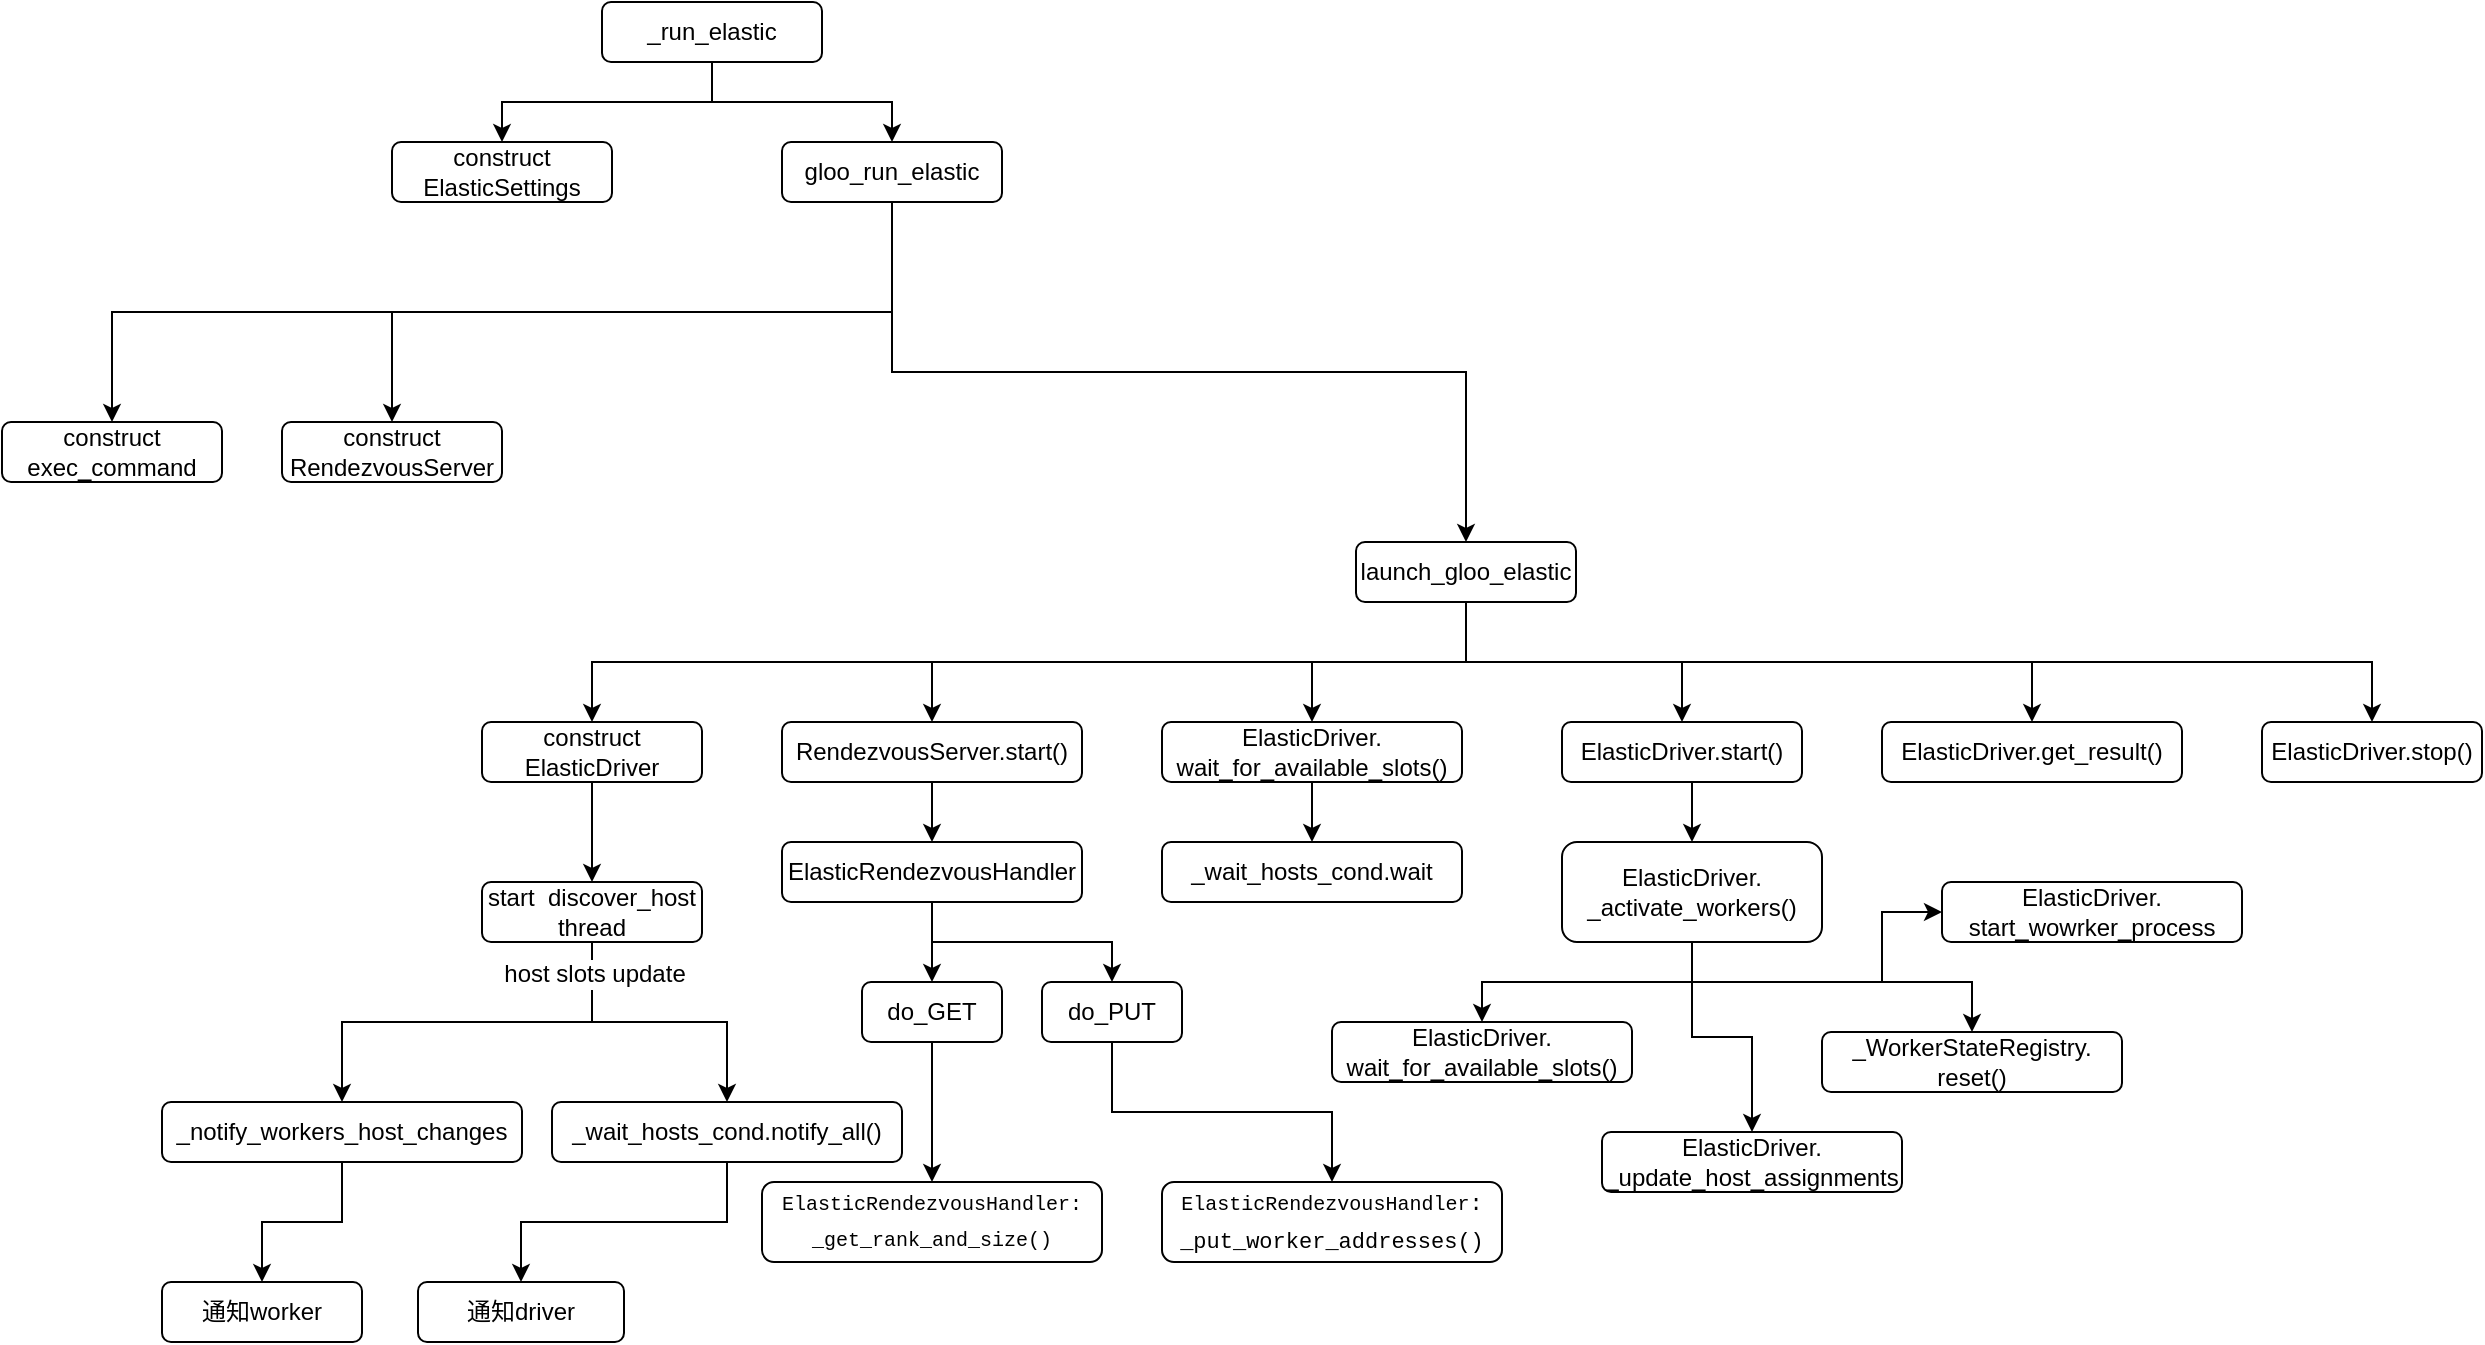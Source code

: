 <mxfile version="12.2.4" pages="1"><diagram id="Dzacuuv896uzriYULJQj" name="Page-1"><mxGraphModel dx="1507" dy="661" grid="1" gridSize="10" guides="1" tooltips="1" connect="1" arrows="1" fold="1" page="1" pageScale="1" pageWidth="1654" pageHeight="2336" math="0" shadow="0"><root><mxCell id="0"/><mxCell id="1" parent="0"/><mxCell id="21" style="edgeStyle=orthogonalEdgeStyle;rounded=0;orthogonalLoop=1;jettySize=auto;html=1;exitX=0.5;exitY=1;exitDx=0;exitDy=0;entryX=0.5;entryY=0;entryDx=0;entryDy=0;" parent="1" source="2" target="3" edge="1"><mxGeometry relative="1" as="geometry"/></mxCell><mxCell id="22" style="edgeStyle=orthogonalEdgeStyle;rounded=0;orthogonalLoop=1;jettySize=auto;html=1;exitX=0.5;exitY=1;exitDx=0;exitDy=0;" parent="1" source="2" target="4" edge="1"><mxGeometry relative="1" as="geometry"/></mxCell><mxCell id="23" style="edgeStyle=orthogonalEdgeStyle;rounded=0;orthogonalLoop=1;jettySize=auto;html=1;exitX=0.5;exitY=1;exitDx=0;exitDy=0;entryX=0.5;entryY=0;entryDx=0;entryDy=0;" parent="1" source="2" target="5" edge="1"><mxGeometry relative="1" as="geometry"/></mxCell><mxCell id="2" value="gloo_run_elastic" style="rounded=1;whiteSpace=wrap;html=1;" parent="1" vertex="1"><mxGeometry x="430" y="80" width="110" height="30" as="geometry"/></mxCell><mxCell id="3" value="construct exec_command" style="rounded=1;whiteSpace=wrap;html=1;" parent="1" vertex="1"><mxGeometry x="40" y="220" width="110" height="30" as="geometry"/></mxCell><mxCell id="4" value="construct RendezvousServer" style="rounded=1;whiteSpace=wrap;html=1;" parent="1" vertex="1"><mxGeometry x="180" y="220" width="110" height="30" as="geometry"/></mxCell><mxCell id="24" style="edgeStyle=orthogonalEdgeStyle;rounded=0;orthogonalLoop=1;jettySize=auto;html=1;exitX=0.5;exitY=1;exitDx=0;exitDy=0;" parent="1" source="5" target="6" edge="1"><mxGeometry relative="1" as="geometry"/></mxCell><mxCell id="25" style="edgeStyle=orthogonalEdgeStyle;rounded=0;orthogonalLoop=1;jettySize=auto;html=1;exitX=0.5;exitY=1;exitDx=0;exitDy=0;" parent="1" source="5" target="9" edge="1"><mxGeometry relative="1" as="geometry"/></mxCell><mxCell id="27" style="edgeStyle=orthogonalEdgeStyle;rounded=0;orthogonalLoop=1;jettySize=auto;html=1;exitX=0.5;exitY=1;exitDx=0;exitDy=0;entryX=0.5;entryY=0;entryDx=0;entryDy=0;" parent="1" source="5" target="11" edge="1"><mxGeometry relative="1" as="geometry"/></mxCell><mxCell id="28" style="edgeStyle=orthogonalEdgeStyle;rounded=0;orthogonalLoop=1;jettySize=auto;html=1;exitX=0.5;exitY=1;exitDx=0;exitDy=0;entryX=0.5;entryY=0;entryDx=0;entryDy=0;" parent="1" source="5" target="12" edge="1"><mxGeometry relative="1" as="geometry"/></mxCell><mxCell id="29" style="edgeStyle=orthogonalEdgeStyle;rounded=0;orthogonalLoop=1;jettySize=auto;html=1;exitX=0.5;exitY=1;exitDx=0;exitDy=0;" parent="1" source="5" target="13" edge="1"><mxGeometry relative="1" as="geometry"/></mxCell><mxCell id="30" style="edgeStyle=orthogonalEdgeStyle;rounded=0;orthogonalLoop=1;jettySize=auto;html=1;exitX=0.5;exitY=1;exitDx=0;exitDy=0;entryX=0.5;entryY=0;entryDx=0;entryDy=0;" parent="1" source="5" target="14" edge="1"><mxGeometry relative="1" as="geometry"/></mxCell><mxCell id="5" value="launch_gloo_elastic" style="rounded=1;whiteSpace=wrap;html=1;" parent="1" vertex="1"><mxGeometry x="717" y="280" width="110" height="30" as="geometry"/></mxCell><mxCell id="26" style="edgeStyle=orthogonalEdgeStyle;rounded=0;orthogonalLoop=1;jettySize=auto;html=1;exitX=0.5;exitY=1;exitDx=0;exitDy=0;entryX=0.5;entryY=0;entryDx=0;entryDy=0;" parent="1" source="6" target="15" edge="1"><mxGeometry relative="1" as="geometry"/></mxCell><mxCell id="6" value="construct ElasticDriver" style="rounded=1;whiteSpace=wrap;html=1;" parent="1" vertex="1"><mxGeometry x="280" y="370" width="110" height="30" as="geometry"/></mxCell><mxCell id="37" style="edgeStyle=orthogonalEdgeStyle;rounded=0;orthogonalLoop=1;jettySize=auto;html=1;exitX=0.5;exitY=1;exitDx=0;exitDy=0;" parent="1" source="9" target="34" edge="1"><mxGeometry relative="1" as="geometry"/></mxCell><mxCell id="9" value="RendezvousServer.start()" style="rounded=1;whiteSpace=wrap;html=1;" parent="1" vertex="1"><mxGeometry x="430" y="370" width="150" height="30" as="geometry"/></mxCell><mxCell id="43" value="" style="edgeStyle=orthogonalEdgeStyle;rounded=0;orthogonalLoop=1;jettySize=auto;html=1;" parent="1" source="11" target="42" edge="1"><mxGeometry relative="1" as="geometry"/></mxCell><mxCell id="11" value="ElasticDriver.&lt;br&gt;wait_for_available_slots()" style="rounded=1;whiteSpace=wrap;html=1;" parent="1" vertex="1"><mxGeometry x="620" y="370" width="150" height="30" as="geometry"/></mxCell><mxCell id="42" value="_wait_hosts_cond.wait" style="rounded=1;whiteSpace=wrap;html=1;" parent="1" vertex="1"><mxGeometry x="620" y="430" width="150" height="30" as="geometry"/></mxCell><mxCell id="54" style="edgeStyle=orthogonalEdgeStyle;rounded=0;orthogonalLoop=1;jettySize=auto;html=1;exitX=0.5;exitY=1;exitDx=0;exitDy=0;entryX=0.5;entryY=0;entryDx=0;entryDy=0;" parent="1" source="12" target="44" edge="1"><mxGeometry relative="1" as="geometry"/></mxCell><mxCell id="12" value="ElasticDriver.start()&lt;span style=&quot;color: rgba(0 , 0 , 0 , 0) ; font-family: monospace ; font-size: 0px ; white-space: nowrap&quot;&gt;%3CmxGraphModel%3E%3Croot%3E%3CmxCell%20id%3D%220%22%2F%3E%3CmxCell%20id%3D%221%22%20parent%3D%220%22%2F%3E%3CmxCell%20id%3D%222%22%20value%3D%22RendezvousServer.%26lt%3Bbr%26gt%3Bwait_for_available_slots()%22%20style%3D%22rounded%3D1%3BwhiteSpace%3Dwrap%3Bhtml%3D1%3B%22%20vertex%3D%221%22%20parent%3D%221%22%3E%3CmxGeometry%20x%3D%22710%22%20y%3D%22190%22%20width%3D%22150%22%20height%3D%2230%22%20as%3D%22geometry%22%2F%3E%3C%2FmxCell%3E%3C%2Froot%3E%3C%2FmxGraphModel%3E&lt;/span&gt;" style="rounded=1;whiteSpace=wrap;html=1;" parent="1" vertex="1"><mxGeometry x="820" y="370" width="120" height="30" as="geometry"/></mxCell><mxCell id="13" value="ElasticDriver.get_result()&lt;span style=&quot;color: rgba(0 , 0 , 0 , 0) ; font-family: monospace ; font-size: 0px ; white-space: nowrap&quot;&gt;%3CmxGraphModel%3E%3Croot%3E%3CmxCell%20id%3D%220%22%2F%3E%3CmxCell%20id%3D%221%22%20parent%3D%220%22%2F%3E%3CmxCell%20id%3D%222%22%20value%3D%22RendezvousServer.%26lt%3Bbr%26gt%3Bwait_for_available_slots()%22%20style%3D%22rounded%3D1%3BwhiteSpace%3Dwrap%3Bhtml%3D1%3B%22%20vertex%3D%221%22%20parent%3D%221%22%3E%3CmxGeometry%20x%3D%22710%22%20y%3D%22190%22%20width%3D%22150%22%20height%3D%2230%22%20as%3D%22geometry%22%2F%3E%3C%2FmxCell%3E%3C%2Froot%3E%3C%2FmxGraphModel%3E&lt;/span&gt;" style="rounded=1;whiteSpace=wrap;html=1;" parent="1" vertex="1"><mxGeometry x="980" y="370" width="150" height="30" as="geometry"/></mxCell><mxCell id="14" value="ElasticDriver.stop()&lt;span style=&quot;color: rgba(0 , 0 , 0 , 0) ; font-family: monospace ; font-size: 0px ; white-space: nowrap&quot;&gt;%3CmxGraphModel%3E%3Croot%3E%3CmxCell%20id%3D%220%22%2F%3E%3CmxCell%20id%3D%221%22%20parent%3D%220%22%2F%3E%3CmxCell%20id%3D%222%22%20value%3D%22RendezvousServer.%26lt%3Bbr%26gt%3Bwait_for_available_slots()%22%20style%3D%22rounded%3D1%3BwhiteSpace%3Dwrap%3Bhtml%3D1%3B%22%20vertex%3D%221%22%20parent%3D%221%22%3E%3CmxGeometry%20x%3D%22710%22%20y%3D%22190%22%20width%3D%22150%22%20height%3D%2230%22%20as%3D%22geometry%22%2F%3E%3C%2FmxCell%3E%3C%2Froot%3E%3C%2FmxGraphModel%3E&lt;/span&gt;" style="rounded=1;whiteSpace=wrap;html=1;" parent="1" vertex="1"><mxGeometry x="1170" y="370" width="110" height="30" as="geometry"/></mxCell><mxCell id="18" style="edgeStyle=orthogonalEdgeStyle;rounded=0;orthogonalLoop=1;jettySize=auto;html=1;exitX=0.5;exitY=1;exitDx=0;exitDy=0;entryX=0.5;entryY=0;entryDx=0;entryDy=0;" parent="1" source="15" target="16" edge="1"><mxGeometry relative="1" as="geometry"/></mxCell><mxCell id="19" style="edgeStyle=orthogonalEdgeStyle;rounded=0;orthogonalLoop=1;jettySize=auto;html=1;exitX=0.5;exitY=1;exitDx=0;exitDy=0;" parent="1" source="15" target="17" edge="1"><mxGeometry relative="1" as="geometry"/></mxCell><mxCell id="20" value="host slots update" style="text;html=1;resizable=0;points=[];align=center;verticalAlign=middle;labelBackgroundColor=#ffffff;" parent="19" vertex="1" connectable="0"><mxGeometry x="-0.784" y="1" relative="1" as="geometry"><mxPoint as="offset"/></mxGeometry></mxCell><mxCell id="15" value="start&amp;nbsp; discover_host&lt;br&gt;thread" style="rounded=1;whiteSpace=wrap;html=1;" parent="1" vertex="1"><mxGeometry x="280" y="450" width="110" height="30" as="geometry"/></mxCell><mxCell id="57" value="" style="edgeStyle=orthogonalEdgeStyle;rounded=0;orthogonalLoop=1;jettySize=auto;html=1;" parent="1" source="16" target="56" edge="1"><mxGeometry relative="1" as="geometry"/></mxCell><mxCell id="16" value="_notify_workers_host_changes" style="rounded=1;whiteSpace=wrap;html=1;" parent="1" vertex="1"><mxGeometry x="120" y="560" width="180" height="30" as="geometry"/></mxCell><mxCell id="56" value="通知worker" style="rounded=1;whiteSpace=wrap;html=1;" parent="1" vertex="1"><mxGeometry x="120" y="650" width="100" height="30" as="geometry"/></mxCell><mxCell id="59" value="" style="edgeStyle=orthogonalEdgeStyle;rounded=0;orthogonalLoop=1;jettySize=auto;html=1;" parent="1" source="17" target="58" edge="1"><mxGeometry relative="1" as="geometry"/></mxCell><mxCell id="17" value="_wait_hosts_cond.notify_all()" style="rounded=1;whiteSpace=wrap;html=1;" parent="1" vertex="1"><mxGeometry x="315" y="560" width="175" height="30" as="geometry"/></mxCell><mxCell id="58" value="通知driver" style="rounded=1;whiteSpace=wrap;html=1;" parent="1" vertex="1"><mxGeometry x="248" y="650" width="103" height="30" as="geometry"/></mxCell><mxCell id="40" style="edgeStyle=orthogonalEdgeStyle;rounded=0;orthogonalLoop=1;jettySize=auto;html=1;exitX=0.5;exitY=1;exitDx=0;exitDy=0;entryX=0.5;entryY=0;entryDx=0;entryDy=0;" parent="1" source="31" target="38" edge="1"><mxGeometry relative="1" as="geometry"/></mxCell><mxCell id="31" value="do_GET" style="rounded=1;whiteSpace=wrap;html=1;" parent="1" vertex="1"><mxGeometry x="470" y="500" width="70" height="30" as="geometry"/></mxCell><mxCell id="41" style="edgeStyle=orthogonalEdgeStyle;rounded=0;orthogonalLoop=1;jettySize=auto;html=1;exitX=0.5;exitY=1;exitDx=0;exitDy=0;" parent="1" source="32" target="39" edge="1"><mxGeometry relative="1" as="geometry"/></mxCell><mxCell id="32" value="do_PUT" style="rounded=1;whiteSpace=wrap;html=1;" parent="1" vertex="1"><mxGeometry x="560" y="500" width="70" height="30" as="geometry"/></mxCell><mxCell id="35" style="edgeStyle=orthogonalEdgeStyle;rounded=0;orthogonalLoop=1;jettySize=auto;html=1;exitX=0.5;exitY=1;exitDx=0;exitDy=0;entryX=0.5;entryY=0;entryDx=0;entryDy=0;" parent="1" source="34" target="31" edge="1"><mxGeometry relative="1" as="geometry"/></mxCell><mxCell id="36" style="edgeStyle=orthogonalEdgeStyle;rounded=0;orthogonalLoop=1;jettySize=auto;html=1;exitX=0.5;exitY=1;exitDx=0;exitDy=0;entryX=0.5;entryY=0;entryDx=0;entryDy=0;" parent="1" source="34" target="32" edge="1"><mxGeometry relative="1" as="geometry"/></mxCell><mxCell id="34" value="ElasticRendezvousHandler" style="rounded=1;whiteSpace=wrap;html=1;" parent="1" vertex="1"><mxGeometry x="430" y="430" width="150" height="30" as="geometry"/></mxCell><mxCell id="38" value="&lt;div style=&quot;background-color: rgb(255 , 255 , 255) ; font-family: &amp;#34;menlo&amp;#34; , &amp;#34;monaco&amp;#34; , &amp;#34;courier new&amp;#34; , monospace ; line-height: 18px ; white-space: pre ; font-size: 10px&quot;&gt;&lt;span style=&quot;font-family: &amp;#34;menlo&amp;#34; , &amp;#34;monaco&amp;#34; , &amp;#34;courier new&amp;#34; , monospace&quot;&gt;&lt;font style=&quot;font-size: 10px&quot;&gt;ElasticRendezvousHandler:&lt;/font&gt;&lt;/span&gt;&lt;/div&gt;&lt;div style=&quot;background-color: rgb(255 , 255 , 255) ; font-family: &amp;#34;menlo&amp;#34; , &amp;#34;monaco&amp;#34; , &amp;#34;courier new&amp;#34; , monospace ; line-height: 18px ; white-space: pre ; font-size: 10px&quot;&gt;&lt;font style=&quot;font-size: 10px&quot;&gt;_get_rank_and_size()&lt;/font&gt;&lt;/div&gt;" style="rounded=1;whiteSpace=wrap;html=1;" parent="1" vertex="1"><mxGeometry x="420" y="600" width="170" height="40" as="geometry"/></mxCell><mxCell id="39" value="&lt;div style=&quot;background-color: rgb(255 , 255 , 255) ; font-family: &amp;#34;menlo&amp;#34; , &amp;#34;monaco&amp;#34; , &amp;#34;courier new&amp;#34; , monospace ; line-height: 18px ; white-space: pre&quot;&gt;&lt;span style=&quot;font-family: &amp;#34;menlo&amp;#34; , &amp;#34;monaco&amp;#34; , &amp;#34;courier new&amp;#34; , monospace&quot;&gt;&lt;font size=&quot;1&quot;&gt;ElasticRendezvousHandler&lt;/font&gt;&lt;font style=&quot;font-size: 11px&quot;&gt;:&lt;/font&gt;&lt;/span&gt;&lt;/div&gt;&lt;div style=&quot;background-color: rgb(255 , 255 , 255) ; font-family: &amp;#34;menlo&amp;#34; , &amp;#34;monaco&amp;#34; , &amp;#34;courier new&amp;#34; , monospace ; line-height: 18px ; white-space: pre ; font-size: 11px&quot;&gt;&lt;span style=&quot;font-family: &amp;#34;menlo&amp;#34; , &amp;#34;monaco&amp;#34; , &amp;#34;courier new&amp;#34; , monospace&quot;&gt;_put_worker_addresses&lt;/span&gt;()&lt;/div&gt;" style="rounded=1;whiteSpace=wrap;html=1;" parent="1" vertex="1"><mxGeometry x="620" y="600" width="170" height="40" as="geometry"/></mxCell><mxCell id="50" style="edgeStyle=orthogonalEdgeStyle;rounded=0;orthogonalLoop=1;jettySize=auto;html=1;exitX=0.5;exitY=1;exitDx=0;exitDy=0;entryX=0.5;entryY=0;entryDx=0;entryDy=0;" parent="1" source="44" target="46" edge="1"><mxGeometry relative="1" as="geometry"/></mxCell><mxCell id="51" style="edgeStyle=orthogonalEdgeStyle;rounded=0;orthogonalLoop=1;jettySize=auto;html=1;exitX=0.5;exitY=1;exitDx=0;exitDy=0;entryX=0.5;entryY=0;entryDx=0;entryDy=0;" parent="1" source="44" target="47" edge="1"><mxGeometry relative="1" as="geometry"/></mxCell><mxCell id="52" style="edgeStyle=orthogonalEdgeStyle;rounded=0;orthogonalLoop=1;jettySize=auto;html=1;exitX=0.5;exitY=1;exitDx=0;exitDy=0;" parent="1" source="44" target="48" edge="1"><mxGeometry relative="1" as="geometry"><Array as="points"><mxPoint x="885" y="500"/><mxPoint x="1025" y="500"/></Array></mxGeometry></mxCell><mxCell id="55" style="edgeStyle=orthogonalEdgeStyle;rounded=0;orthogonalLoop=1;jettySize=auto;html=1;exitX=0.5;exitY=1;exitDx=0;exitDy=0;entryX=0;entryY=0.5;entryDx=0;entryDy=0;" parent="1" source="44" target="49" edge="1"><mxGeometry relative="1" as="geometry"/></mxCell><mxCell id="44" value="ElasticDriver.&lt;br&gt;_activate_workers()&lt;span style=&quot;color: rgba(0 , 0 , 0 , 0) ; font-family: monospace ; font-size: 0px ; white-space: nowrap&quot;&gt;%3CmxGraphModel%3E%3Croot%3E%3CmxCell%20id%3D%220%22%2F%3E%3CmxCell%20id%3D%221%22%20parent%3D%220%22%2F%3E%3CmxCell%20id%3D%222%22%20value%3D%22RendezvousServer.%26lt%3Bbr%26gt%3Bwait_for_available_slots()%22%20style%3D%22rounded%3D1%3BwhiteSpace%3Dwrap%3Bhtml%3D1%3B%22%20vertex%3D%221%22%20parent%3D%221%22%3E%3CmxGeometry%20x%3D%22710%22%20y%3D%22190%22%20width%3D%22150%22%20height%3D%2230%22%20as%3D%22geometry%22%2F%3E%3C%2FmxCell%3E%3C%2Froot%3E%3C%2FmxGraphModel%3E&lt;/span&gt;" style="rounded=1;whiteSpace=wrap;html=1;" parent="1" vertex="1"><mxGeometry x="820" y="430" width="130" height="50" as="geometry"/></mxCell><mxCell id="46" value="ElasticDriver.&lt;br&gt;wait_for_available_slots()" style="rounded=1;whiteSpace=wrap;html=1;" parent="1" vertex="1"><mxGeometry x="705" y="520" width="150" height="30" as="geometry"/></mxCell><mxCell id="47" value="ElasticDriver.&lt;br&gt;_update_host_assignments" style="rounded=1;whiteSpace=wrap;html=1;" parent="1" vertex="1"><mxGeometry x="840" y="575" width="150" height="30" as="geometry"/></mxCell><mxCell id="48" value="_WorkerStateRegistry.&lt;br&gt;reset()" style="rounded=1;whiteSpace=wrap;html=1;" parent="1" vertex="1"><mxGeometry x="950" y="525" width="150" height="30" as="geometry"/></mxCell><mxCell id="49" value="ElasticDriver.&lt;br&gt;start_wowrker_process&lt;br&gt;" style="rounded=1;whiteSpace=wrap;html=1;" parent="1" vertex="1"><mxGeometry x="1010" y="450" width="150" height="30" as="geometry"/></mxCell><mxCell id="62" style="edgeStyle=orthogonalEdgeStyle;rounded=0;orthogonalLoop=1;jettySize=auto;html=1;exitX=0.5;exitY=1;exitDx=0;exitDy=0;entryX=0.5;entryY=0;entryDx=0;entryDy=0;" edge="1" parent="1" source="60" target="61"><mxGeometry relative="1" as="geometry"/></mxCell><mxCell id="63" style="edgeStyle=orthogonalEdgeStyle;rounded=0;orthogonalLoop=1;jettySize=auto;html=1;exitX=0.5;exitY=1;exitDx=0;exitDy=0;entryX=0.5;entryY=0;entryDx=0;entryDy=0;" edge="1" parent="1" source="60" target="2"><mxGeometry relative="1" as="geometry"/></mxCell><mxCell id="60" value="_run_elastic" style="rounded=1;whiteSpace=wrap;html=1;" vertex="1" parent="1"><mxGeometry x="340" y="10" width="110" height="30" as="geometry"/></mxCell><mxCell id="61" value="construct&lt;br&gt;ElasticSettings" style="rounded=1;whiteSpace=wrap;html=1;" vertex="1" parent="1"><mxGeometry x="235" y="80" width="110" height="30" as="geometry"/></mxCell></root></mxGraphModel></diagram></mxfile>